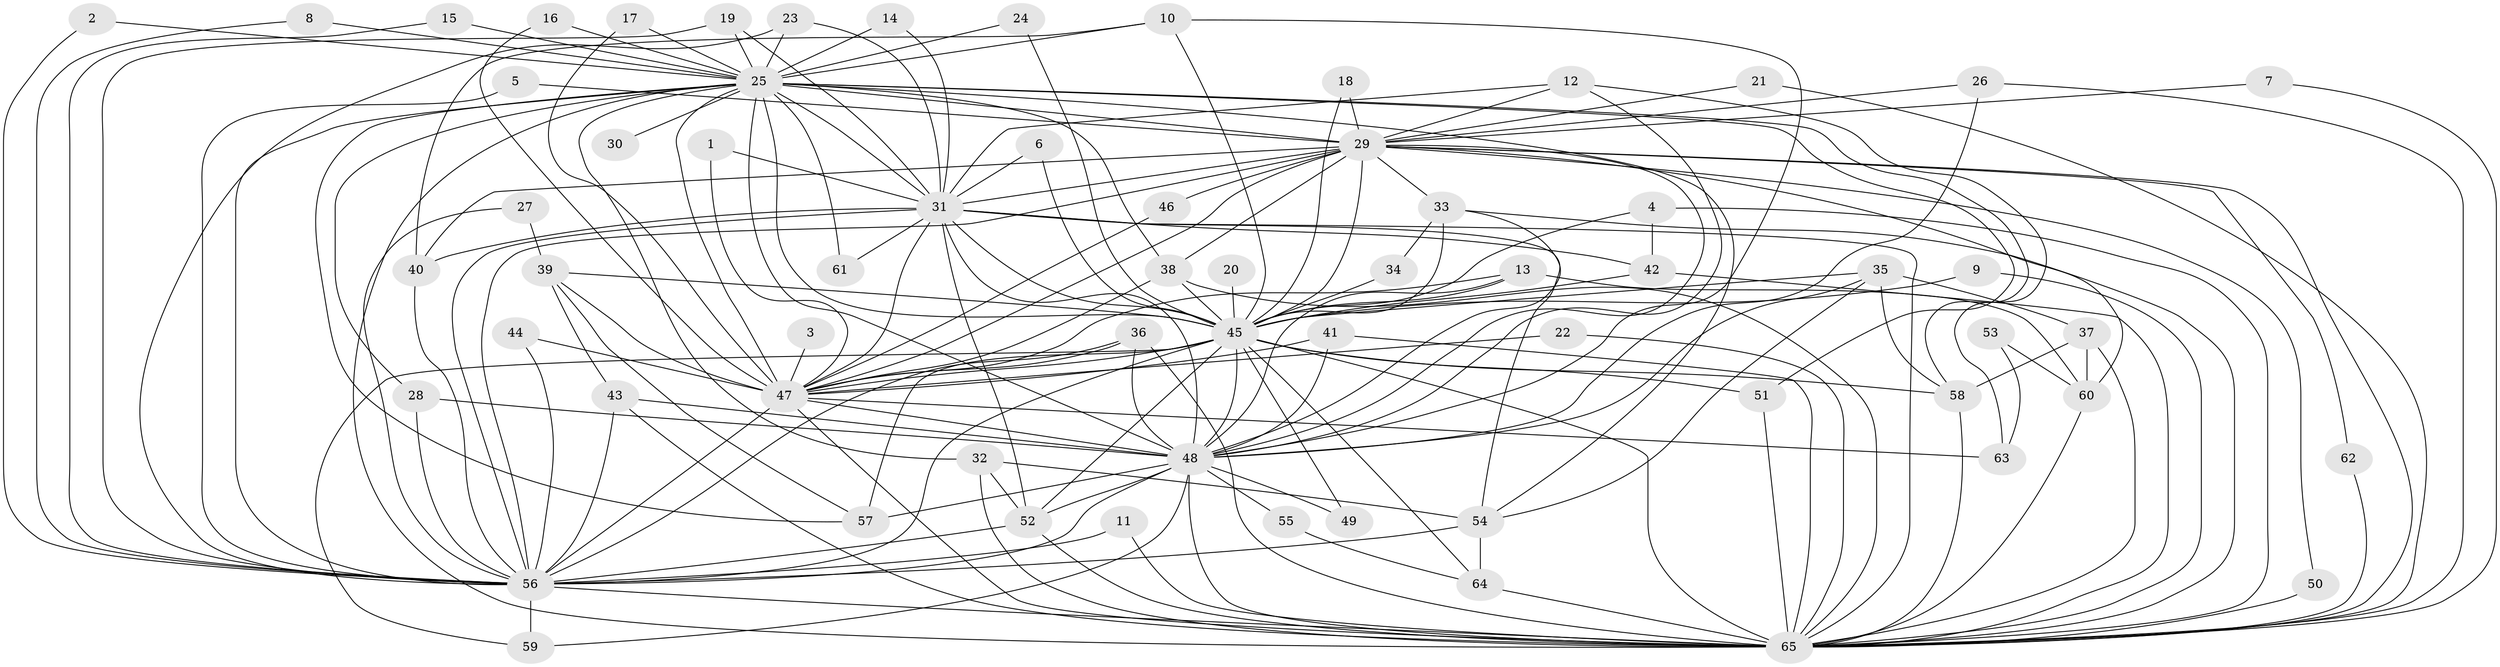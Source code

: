 // original degree distribution, {23: 0.015503875968992248, 38: 0.007751937984496124, 22: 0.015503875968992248, 34: 0.007751937984496124, 21: 0.015503875968992248, 26: 0.007751937984496124, 13: 0.007751937984496124, 2: 0.5736434108527132, 5: 0.046511627906976744, 7: 0.015503875968992248, 3: 0.16279069767441862, 4: 0.11627906976744186, 8: 0.007751937984496124}
// Generated by graph-tools (version 1.1) at 2025/49/03/09/25 03:49:27]
// undirected, 65 vertices, 177 edges
graph export_dot {
graph [start="1"]
  node [color=gray90,style=filled];
  1;
  2;
  3;
  4;
  5;
  6;
  7;
  8;
  9;
  10;
  11;
  12;
  13;
  14;
  15;
  16;
  17;
  18;
  19;
  20;
  21;
  22;
  23;
  24;
  25;
  26;
  27;
  28;
  29;
  30;
  31;
  32;
  33;
  34;
  35;
  36;
  37;
  38;
  39;
  40;
  41;
  42;
  43;
  44;
  45;
  46;
  47;
  48;
  49;
  50;
  51;
  52;
  53;
  54;
  55;
  56;
  57;
  58;
  59;
  60;
  61;
  62;
  63;
  64;
  65;
  1 -- 31 [weight=1.0];
  1 -- 47 [weight=1.0];
  2 -- 25 [weight=1.0];
  2 -- 56 [weight=1.0];
  3 -- 47 [weight=1.0];
  4 -- 42 [weight=1.0];
  4 -- 45 [weight=1.0];
  4 -- 65 [weight=1.0];
  5 -- 29 [weight=1.0];
  5 -- 56 [weight=1.0];
  6 -- 31 [weight=1.0];
  6 -- 45 [weight=1.0];
  7 -- 29 [weight=1.0];
  7 -- 65 [weight=1.0];
  8 -- 25 [weight=1.0];
  8 -- 56 [weight=1.0];
  9 -- 45 [weight=1.0];
  9 -- 65 [weight=1.0];
  10 -- 25 [weight=1.0];
  10 -- 40 [weight=1.0];
  10 -- 45 [weight=1.0];
  10 -- 48 [weight=1.0];
  11 -- 56 [weight=1.0];
  11 -- 65 [weight=1.0];
  12 -- 29 [weight=1.0];
  12 -- 31 [weight=1.0];
  12 -- 48 [weight=1.0];
  12 -- 63 [weight=1.0];
  13 -- 45 [weight=1.0];
  13 -- 47 [weight=1.0];
  13 -- 48 [weight=1.0];
  13 -- 60 [weight=1.0];
  14 -- 25 [weight=1.0];
  14 -- 31 [weight=1.0];
  15 -- 25 [weight=1.0];
  15 -- 56 [weight=1.0];
  16 -- 25 [weight=1.0];
  16 -- 47 [weight=1.0];
  17 -- 25 [weight=1.0];
  17 -- 47 [weight=1.0];
  18 -- 29 [weight=1.0];
  18 -- 45 [weight=1.0];
  19 -- 25 [weight=1.0];
  19 -- 31 [weight=1.0];
  19 -- 56 [weight=1.0];
  20 -- 45 [weight=1.0];
  21 -- 29 [weight=1.0];
  21 -- 65 [weight=1.0];
  22 -- 47 [weight=1.0];
  22 -- 65 [weight=1.0];
  23 -- 25 [weight=1.0];
  23 -- 31 [weight=1.0];
  23 -- 56 [weight=1.0];
  24 -- 25 [weight=1.0];
  24 -- 45 [weight=1.0];
  25 -- 28 [weight=1.0];
  25 -- 29 [weight=2.0];
  25 -- 30 [weight=1.0];
  25 -- 31 [weight=3.0];
  25 -- 32 [weight=1.0];
  25 -- 38 [weight=1.0];
  25 -- 45 [weight=2.0];
  25 -- 47 [weight=2.0];
  25 -- 48 [weight=4.0];
  25 -- 51 [weight=1.0];
  25 -- 54 [weight=1.0];
  25 -- 56 [weight=3.0];
  25 -- 57 [weight=1.0];
  25 -- 58 [weight=1.0];
  25 -- 61 [weight=1.0];
  25 -- 65 [weight=2.0];
  26 -- 29 [weight=1.0];
  26 -- 48 [weight=2.0];
  26 -- 65 [weight=1.0];
  27 -- 39 [weight=1.0];
  27 -- 56 [weight=1.0];
  28 -- 48 [weight=1.0];
  28 -- 56 [weight=1.0];
  29 -- 31 [weight=2.0];
  29 -- 33 [weight=1.0];
  29 -- 38 [weight=1.0];
  29 -- 40 [weight=1.0];
  29 -- 45 [weight=1.0];
  29 -- 46 [weight=1.0];
  29 -- 47 [weight=1.0];
  29 -- 48 [weight=2.0];
  29 -- 50 [weight=1.0];
  29 -- 56 [weight=1.0];
  29 -- 60 [weight=1.0];
  29 -- 62 [weight=1.0];
  29 -- 65 [weight=1.0];
  31 -- 40 [weight=1.0];
  31 -- 42 [weight=1.0];
  31 -- 45 [weight=1.0];
  31 -- 47 [weight=1.0];
  31 -- 48 [weight=2.0];
  31 -- 52 [weight=1.0];
  31 -- 54 [weight=1.0];
  31 -- 56 [weight=1.0];
  31 -- 61 [weight=1.0];
  31 -- 65 [weight=1.0];
  32 -- 52 [weight=1.0];
  32 -- 54 [weight=1.0];
  32 -- 65 [weight=2.0];
  33 -- 34 [weight=1.0];
  33 -- 45 [weight=1.0];
  33 -- 48 [weight=1.0];
  33 -- 65 [weight=1.0];
  34 -- 45 [weight=1.0];
  35 -- 37 [weight=1.0];
  35 -- 45 [weight=1.0];
  35 -- 48 [weight=1.0];
  35 -- 54 [weight=1.0];
  35 -- 58 [weight=1.0];
  36 -- 47 [weight=1.0];
  36 -- 48 [weight=1.0];
  36 -- 56 [weight=1.0];
  36 -- 65 [weight=1.0];
  37 -- 58 [weight=1.0];
  37 -- 60 [weight=1.0];
  37 -- 65 [weight=1.0];
  38 -- 45 [weight=1.0];
  38 -- 47 [weight=1.0];
  38 -- 65 [weight=1.0];
  39 -- 43 [weight=1.0];
  39 -- 45 [weight=2.0];
  39 -- 47 [weight=1.0];
  39 -- 57 [weight=1.0];
  40 -- 56 [weight=1.0];
  41 -- 47 [weight=1.0];
  41 -- 48 [weight=1.0];
  41 -- 65 [weight=1.0];
  42 -- 45 [weight=1.0];
  42 -- 65 [weight=1.0];
  43 -- 48 [weight=1.0];
  43 -- 56 [weight=1.0];
  43 -- 65 [weight=1.0];
  44 -- 47 [weight=1.0];
  44 -- 56 [weight=1.0];
  45 -- 47 [weight=2.0];
  45 -- 48 [weight=2.0];
  45 -- 49 [weight=1.0];
  45 -- 51 [weight=1.0];
  45 -- 52 [weight=1.0];
  45 -- 56 [weight=1.0];
  45 -- 57 [weight=2.0];
  45 -- 58 [weight=1.0];
  45 -- 59 [weight=1.0];
  45 -- 64 [weight=1.0];
  45 -- 65 [weight=2.0];
  46 -- 47 [weight=1.0];
  47 -- 48 [weight=2.0];
  47 -- 56 [weight=1.0];
  47 -- 63 [weight=2.0];
  47 -- 65 [weight=1.0];
  48 -- 49 [weight=1.0];
  48 -- 52 [weight=1.0];
  48 -- 55 [weight=1.0];
  48 -- 56 [weight=2.0];
  48 -- 57 [weight=1.0];
  48 -- 59 [weight=1.0];
  48 -- 65 [weight=2.0];
  50 -- 65 [weight=1.0];
  51 -- 65 [weight=1.0];
  52 -- 56 [weight=1.0];
  52 -- 65 [weight=1.0];
  53 -- 60 [weight=1.0];
  53 -- 63 [weight=1.0];
  54 -- 56 [weight=2.0];
  54 -- 64 [weight=1.0];
  55 -- 64 [weight=1.0];
  56 -- 59 [weight=1.0];
  56 -- 65 [weight=2.0];
  58 -- 65 [weight=1.0];
  60 -- 65 [weight=2.0];
  62 -- 65 [weight=1.0];
  64 -- 65 [weight=2.0];
}
